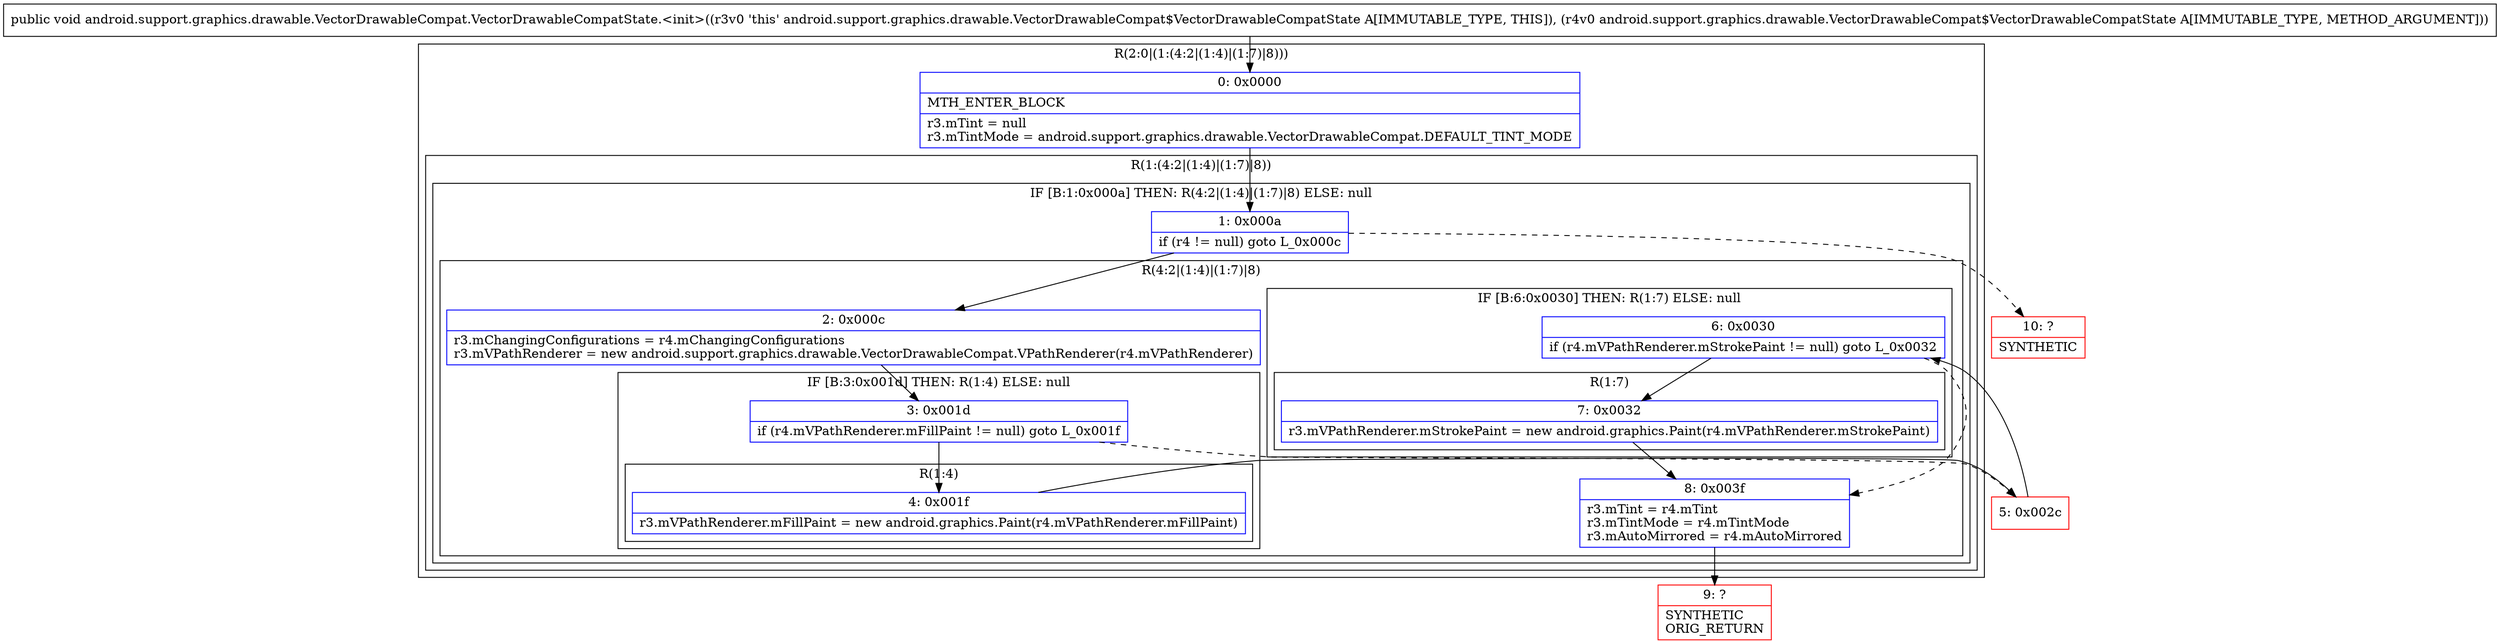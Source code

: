 digraph "CFG forandroid.support.graphics.drawable.VectorDrawableCompat.VectorDrawableCompatState.\<init\>(Landroid\/support\/graphics\/drawable\/VectorDrawableCompat$VectorDrawableCompatState;)V" {
subgraph cluster_Region_849260330 {
label = "R(2:0|(1:(4:2|(1:4)|(1:7)|8)))";
node [shape=record,color=blue];
Node_0 [shape=record,label="{0\:\ 0x0000|MTH_ENTER_BLOCK\l|r3.mTint = null\lr3.mTintMode = android.support.graphics.drawable.VectorDrawableCompat.DEFAULT_TINT_MODE\l}"];
subgraph cluster_Region_784105912 {
label = "R(1:(4:2|(1:4)|(1:7)|8))";
node [shape=record,color=blue];
subgraph cluster_IfRegion_806715239 {
label = "IF [B:1:0x000a] THEN: R(4:2|(1:4)|(1:7)|8) ELSE: null";
node [shape=record,color=blue];
Node_1 [shape=record,label="{1\:\ 0x000a|if (r4 != null) goto L_0x000c\l}"];
subgraph cluster_Region_825627830 {
label = "R(4:2|(1:4)|(1:7)|8)";
node [shape=record,color=blue];
Node_2 [shape=record,label="{2\:\ 0x000c|r3.mChangingConfigurations = r4.mChangingConfigurations\lr3.mVPathRenderer = new android.support.graphics.drawable.VectorDrawableCompat.VPathRenderer(r4.mVPathRenderer)\l}"];
subgraph cluster_IfRegion_1981160005 {
label = "IF [B:3:0x001d] THEN: R(1:4) ELSE: null";
node [shape=record,color=blue];
Node_3 [shape=record,label="{3\:\ 0x001d|if (r4.mVPathRenderer.mFillPaint != null) goto L_0x001f\l}"];
subgraph cluster_Region_1013834878 {
label = "R(1:4)";
node [shape=record,color=blue];
Node_4 [shape=record,label="{4\:\ 0x001f|r3.mVPathRenderer.mFillPaint = new android.graphics.Paint(r4.mVPathRenderer.mFillPaint)\l}"];
}
}
subgraph cluster_IfRegion_655907539 {
label = "IF [B:6:0x0030] THEN: R(1:7) ELSE: null";
node [shape=record,color=blue];
Node_6 [shape=record,label="{6\:\ 0x0030|if (r4.mVPathRenderer.mStrokePaint != null) goto L_0x0032\l}"];
subgraph cluster_Region_646605090 {
label = "R(1:7)";
node [shape=record,color=blue];
Node_7 [shape=record,label="{7\:\ 0x0032|r3.mVPathRenderer.mStrokePaint = new android.graphics.Paint(r4.mVPathRenderer.mStrokePaint)\l}"];
}
}
Node_8 [shape=record,label="{8\:\ 0x003f|r3.mTint = r4.mTint\lr3.mTintMode = r4.mTintMode\lr3.mAutoMirrored = r4.mAutoMirrored\l}"];
}
}
}
}
Node_5 [shape=record,color=red,label="{5\:\ 0x002c}"];
Node_9 [shape=record,color=red,label="{9\:\ ?|SYNTHETIC\lORIG_RETURN\l}"];
Node_10 [shape=record,color=red,label="{10\:\ ?|SYNTHETIC\l}"];
MethodNode[shape=record,label="{public void android.support.graphics.drawable.VectorDrawableCompat.VectorDrawableCompatState.\<init\>((r3v0 'this' android.support.graphics.drawable.VectorDrawableCompat$VectorDrawableCompatState A[IMMUTABLE_TYPE, THIS]), (r4v0 android.support.graphics.drawable.VectorDrawableCompat$VectorDrawableCompatState A[IMMUTABLE_TYPE, METHOD_ARGUMENT])) }"];
MethodNode -> Node_0;
Node_0 -> Node_1;
Node_1 -> Node_2;
Node_1 -> Node_10[style=dashed];
Node_2 -> Node_3;
Node_3 -> Node_4;
Node_3 -> Node_5[style=dashed];
Node_4 -> Node_5;
Node_6 -> Node_7;
Node_6 -> Node_8[style=dashed];
Node_7 -> Node_8;
Node_8 -> Node_9;
Node_5 -> Node_6;
}

